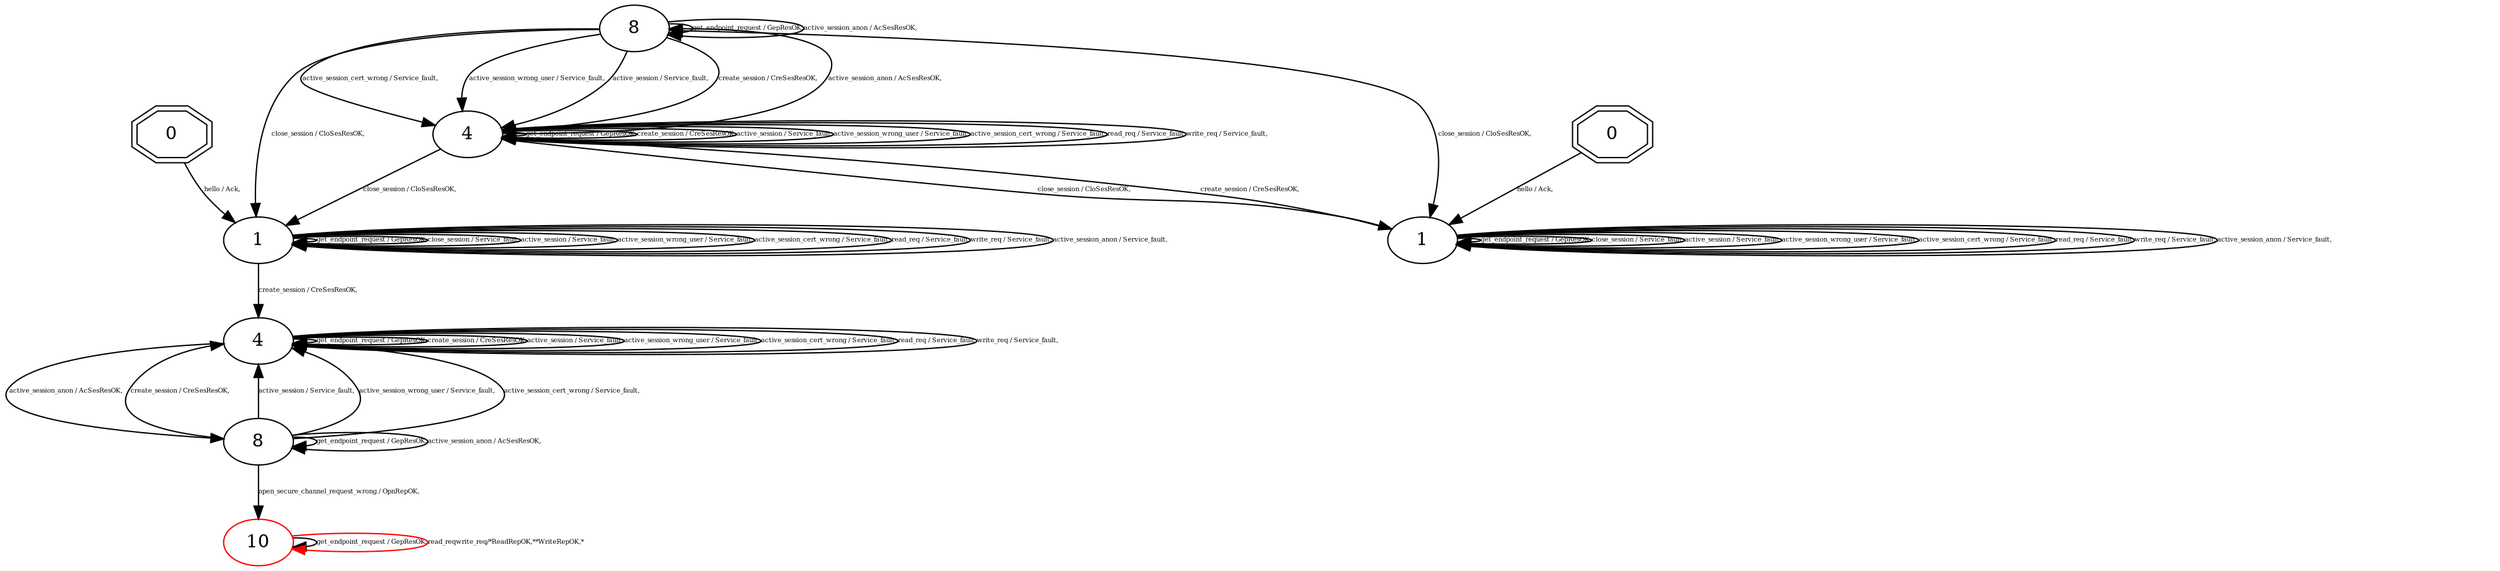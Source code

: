 digraph "Automata" { 
	 "0_1_false" [shape=doubleoctagon,style=filled,fillcolor=white,URL="0",label="0"];
	 "0_1_true" [shape=doubleoctagon,style=filled,fillcolor=white,URL="0",label="0"];
	 "8_1_false" [shape=ellipse,style=filled,fillcolor=white,URL="8",label="8"];
	 "10_1_false" [shape=ellipse,style=filled,fillcolor=white,URL="10",label="10",color=red];
	 "1_1_false" [shape=ellipse,style=filled,fillcolor=white,URL="1",label="1"];
	 "4_1_false" [shape=ellipse,style=filled,fillcolor=white,URL="4",label="4"];
	 "8_1_true" [shape=ellipse,style=filled,fillcolor=white,URL="8",label="8"];
	 "4_1_true" [shape=ellipse,style=filled,fillcolor=white,URL="4",label="4"];
	 "1_1_true" [shape=ellipse,style=filled,fillcolor=white,URL="1",label="1"];
	 "8_1_false"->"10_1_false" [fontsize=5,label="open_secure_channel_request_wrong / OpnRepOK,"];
	 "8_1_false"->"4_1_false" [fontsize=5,label="create_session / CreSesResOK,"];
	 "8_1_false"->"4_1_false" [fontsize=5,label="active_session / Service_fault,"];
	 "8_1_false"->"4_1_false" [fontsize=5,label="active_session_wrong_user / Service_fault,"];
	 "8_1_false"->"4_1_false" [fontsize=5,label="active_session_cert_wrong / Service_fault,"];
	 "8_1_false"->"8_1_false" [fontsize=5,label="get_endpoint_request / GepResOK,"];
	 "8_1_false"->"8_1_false" [fontsize=5,label="active_session_anon / AcSesResOK,"];
	 "10_1_false"->"10_1_false" [fontsize=5,label="get_endpoint_request / GepResOK,"];
	 "4_1_false"->"4_1_false" [fontsize=5,label="get_endpoint_request / GepResOK,"];
	 "4_1_false"->"4_1_false" [fontsize=5,label="create_session / CreSesResOK,"];
	 "4_1_false"->"4_1_false" [fontsize=5,label="active_session / Service_fault,"];
	 "4_1_false"->"4_1_false" [fontsize=5,label="active_session_wrong_user / Service_fault,"];
	 "4_1_false"->"4_1_false" [fontsize=5,label="active_session_cert_wrong / Service_fault,"];
	 "4_1_false"->"4_1_false" [fontsize=5,label="read_req / Service_fault,"];
	 "4_1_false"->"4_1_false" [fontsize=5,label="write_req / Service_fault,"];
	 "4_1_false"->"8_1_false" [fontsize=5,label="active_session_anon / AcSesResOK,"];
	 "1_1_false"->"4_1_false" [fontsize=5,label="create_session / CreSesResOK,"];
	 "1_1_false"->"1_1_false" [fontsize=5,label="get_endpoint_request / GepResOK,"];
	 "1_1_false"->"1_1_false" [fontsize=5,label="close_session / Service_fault,"];
	 "1_1_false"->"1_1_false" [fontsize=5,label="active_session / Service_fault,"];
	 "1_1_false"->"1_1_false" [fontsize=5,label="active_session_wrong_user / Service_fault,"];
	 "1_1_false"->"1_1_false" [fontsize=5,label="active_session_cert_wrong / Service_fault,"];
	 "1_1_false"->"1_1_false" [fontsize=5,label="read_req / Service_fault,"];
	 "1_1_false"->"1_1_false" [fontsize=5,label="write_req / Service_fault,"];
	 "1_1_false"->"1_1_false" [fontsize=5,label="active_session_anon / Service_fault,"];
	 "8_1_true"->"8_1_true" [fontsize=5,label="get_endpoint_request / GepResOK,"];
	 "8_1_true"->"8_1_true" [fontsize=5,label="active_session_anon / AcSesResOK,"];
	 "8_1_true"->"4_1_true" [fontsize=5,label="active_session_cert_wrong / Service_fault,"];
	 "8_1_true"->"4_1_true" [fontsize=5,label="active_session_wrong_user / Service_fault,"];
	 "8_1_true"->"4_1_true" [fontsize=5,label="active_session / Service_fault,"];
	 "8_1_true"->"4_1_true" [fontsize=5,label="create_session / CreSesResOK,"];
	 "8_1_true"->"1_1_false" [fontsize=5,label="close_session / CloSesResOK,"];
	 "8_1_true"->"1_1_true" [fontsize=5,label="close_session / CloSesResOK,"];
	 "4_1_true"->"8_1_true" [fontsize=5,label="active_session_anon / AcSesResOK,"];
	 "4_1_true"->"1_1_false" [fontsize=5,label="close_session / CloSesResOK,"];
	 "4_1_true"->"4_1_true" [fontsize=5,label="get_endpoint_request / GepResOK,"];
	 "4_1_true"->"4_1_true" [fontsize=5,label="create_session / CreSesResOK,"];
	 "4_1_true"->"4_1_true" [fontsize=5,label="active_session / Service_fault,"];
	 "4_1_true"->"4_1_true" [fontsize=5,label="active_session_wrong_user / Service_fault,"];
	 "4_1_true"->"4_1_true" [fontsize=5,label="active_session_cert_wrong / Service_fault,"];
	 "4_1_true"->"4_1_true" [fontsize=5,label="read_req / Service_fault,"];
	 "4_1_true"->"4_1_true" [fontsize=5,label="write_req / Service_fault,"];
	 "4_1_true"->"1_1_true" [fontsize=5,label="close_session / CloSesResOK,"];
	 "0_1_false"->"1_1_false" [fontsize=5,label="hello / Ack,"];
	 "1_1_true"->"1_1_true" [fontsize=5,label="get_endpoint_request / GepResOK,"];
	 "1_1_true"->"1_1_true" [fontsize=5,label="close_session / Service_fault,"];
	 "1_1_true"->"1_1_true" [fontsize=5,label="active_session / Service_fault,"];
	 "1_1_true"->"1_1_true" [fontsize=5,label="active_session_wrong_user / Service_fault,"];
	 "1_1_true"->"1_1_true" [fontsize=5,label="active_session_cert_wrong / Service_fault,"];
	 "1_1_true"->"1_1_true" [fontsize=5,label="read_req / Service_fault,"];
	 "1_1_true"->"1_1_true" [fontsize=5,label="write_req / Service_fault,"];
	 "1_1_true"->"1_1_true" [fontsize=5,label="active_session_anon / Service_fault,"];
	 "1_1_true"->"4_1_true" [fontsize=5,label="create_session / CreSesResOK,"];
	 "0_1_true"->"1_1_true" [fontsize=5,label="hello / Ack,"];
	"10_1_false"->"10_1_false"[color=red,label="read_reqwrite_req/*ReadRepOK,**WriteRepOK,*",fontsize=5];}
